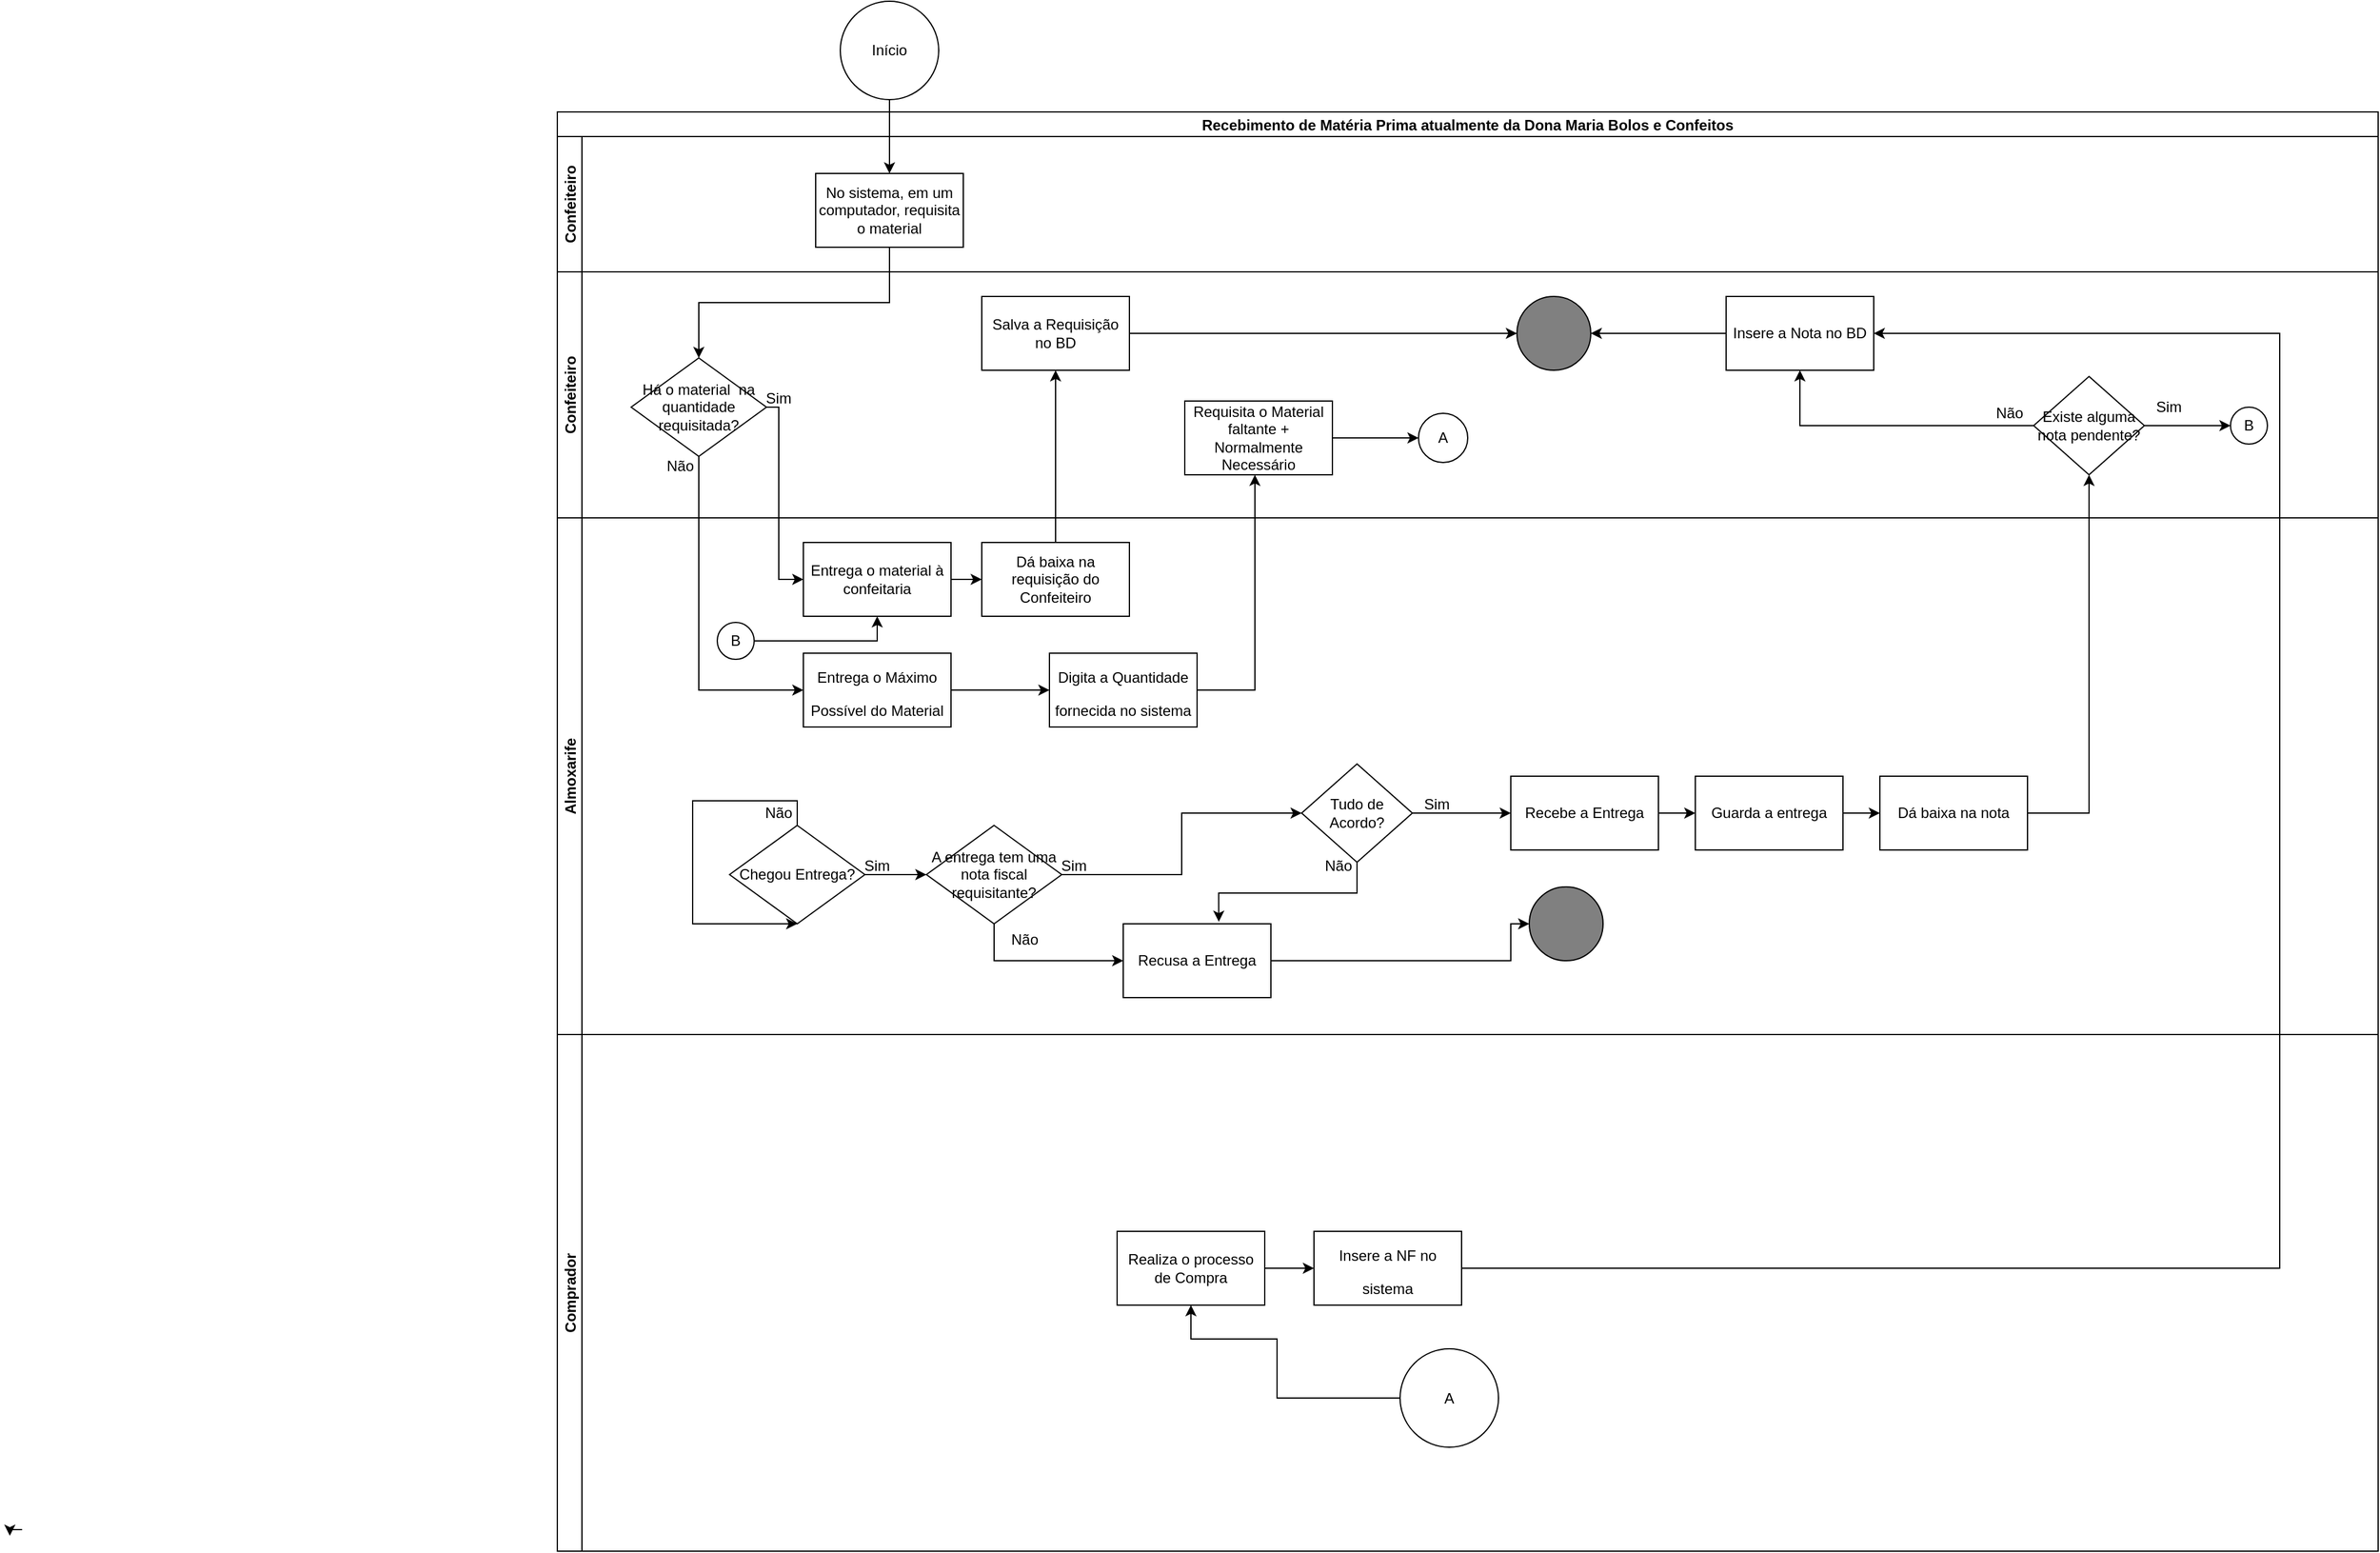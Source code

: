 <mxfile version="15.2.9" type="github"><diagram id="EgmK-O5Wic99y0KzdjLw" name="Page-1"><mxGraphModel dx="945" dy="1265" grid="1" gridSize="10" guides="1" tooltips="1" connect="1" arrows="1" fold="1" page="0" pageScale="1" pageWidth="827" pageHeight="1169" math="0" shadow="0"><root><mxCell id="0"/><mxCell id="1" parent="0"/><mxCell id="e6JYHGaSsPT37CXOViZ4-5" value="Início" style="ellipse;whiteSpace=wrap;html=1;aspect=fixed;" parent="1" vertex="1"><mxGeometry x="790" y="-520" width="80" height="80" as="geometry"/></mxCell><mxCell id="QybrKopD0M4B6e2yFsFQ-10" value="Recebimento de Matéria Prima atualmente da Dona Maria Bolos e Confeitos" style="swimlane;childLayout=stackLayout;resizeParent=1;resizeParentMax=0;horizontal=1;startSize=20;horizontalStack=0;" parent="1" vertex="1"><mxGeometry x="560" y="-430" width="1480" height="330" as="geometry"/></mxCell><mxCell id="QybrKopD0M4B6e2yFsFQ-12" value="Confeiteiro" style="swimlane;startSize=20;horizontal=0;" parent="QybrKopD0M4B6e2yFsFQ-10" vertex="1"><mxGeometry y="20" width="1480" height="110" as="geometry"/></mxCell><mxCell id="e6JYHGaSsPT37CXOViZ4-6" value="No sistema, em um computador, requisita o material" style="rounded=0;whiteSpace=wrap;html=1;" parent="QybrKopD0M4B6e2yFsFQ-12" vertex="1"><mxGeometry x="210" y="30" width="120" height="60" as="geometry"/></mxCell><mxCell id="QybrKopD0M4B6e2yFsFQ-11" value="Confeiteiro" style="swimlane;startSize=20;horizontal=0;" parent="QybrKopD0M4B6e2yFsFQ-10" vertex="1"><mxGeometry y="130" width="1480" height="200" as="geometry"/></mxCell><mxCell id="e6JYHGaSsPT37CXOViZ4-20" value="Há o material&amp;nbsp; na quantidade requisitada?" style="rhombus;whiteSpace=wrap;html=1;rounded=0;" parent="QybrKopD0M4B6e2yFsFQ-11" vertex="1"><mxGeometry x="60" y="70" width="110" height="80" as="geometry"/></mxCell><mxCell id="e6JYHGaSsPT37CXOViZ4-31" value="&lt;font style=&quot;font-size: 12px&quot;&gt;Não&lt;/font&gt;" style="text;html=1;strokeColor=none;fillColor=none;align=center;verticalAlign=middle;whiteSpace=wrap;rounded=0;fontSize=22;" parent="QybrKopD0M4B6e2yFsFQ-11" vertex="1"><mxGeometry x="80" y="145" width="40" height="20" as="geometry"/></mxCell><mxCell id="e6JYHGaSsPT37CXOViZ4-26" value="&lt;font style=&quot;font-size: 12px&quot;&gt;Sim&lt;/font&gt;" style="text;html=1;strokeColor=none;fillColor=none;align=center;verticalAlign=middle;whiteSpace=wrap;rounded=0;fontSize=22;" parent="QybrKopD0M4B6e2yFsFQ-11" vertex="1"><mxGeometry x="160" y="90" width="40" height="20" as="geometry"/></mxCell><mxCell id="e6JYHGaSsPT37CXOViZ4-34" value="Salva a Requisição no BD" style="whiteSpace=wrap;html=1;rounded=0;" parent="QybrKopD0M4B6e2yFsFQ-11" vertex="1"><mxGeometry x="345" y="20" width="120" height="60" as="geometry"/></mxCell><mxCell id="QybrKopD0M4B6e2yFsFQ-18" value="Requisita o Material faltante + Normalmente Necessário" style="rounded=0;whiteSpace=wrap;html=1;" parent="QybrKopD0M4B6e2yFsFQ-11" vertex="1"><mxGeometry x="510" y="105" width="120" height="60" as="geometry"/></mxCell><mxCell id="wIVRKaPCUI3eBUGnJ7d1-5" value="A" style="ellipse;whiteSpace=wrap;html=1;aspect=fixed;" parent="QybrKopD0M4B6e2yFsFQ-11" vertex="1"><mxGeometry x="700" y="115" width="40" height="40" as="geometry"/></mxCell><mxCell id="wIVRKaPCUI3eBUGnJ7d1-6" style="edgeStyle=orthogonalEdgeStyle;rounded=0;orthogonalLoop=1;jettySize=auto;html=1;exitX=1;exitY=0.5;exitDx=0;exitDy=0;" parent="QybrKopD0M4B6e2yFsFQ-11" source="QybrKopD0M4B6e2yFsFQ-18" target="wIVRKaPCUI3eBUGnJ7d1-5" edge="1"><mxGeometry relative="1" as="geometry"/></mxCell><mxCell id="e6JYHGaSsPT37CXOViZ4-62" value="" style="ellipse;whiteSpace=wrap;html=1;aspect=fixed;fontSize=12;labelBackgroundColor=#000000;fillColor=#808080;" parent="QybrKopD0M4B6e2yFsFQ-11" vertex="1"><mxGeometry x="780" y="20" width="60" height="60" as="geometry"/></mxCell><mxCell id="e6JYHGaSsPT37CXOViZ4-63" style="edgeStyle=orthogonalEdgeStyle;rounded=0;orthogonalLoop=1;jettySize=auto;html=1;exitX=1;exitY=0.5;exitDx=0;exitDy=0;entryX=0;entryY=0.5;entryDx=0;entryDy=0;fontSize=12;" parent="QybrKopD0M4B6e2yFsFQ-11" source="e6JYHGaSsPT37CXOViZ4-34" target="e6JYHGaSsPT37CXOViZ4-62" edge="1"><mxGeometry relative="1" as="geometry"/></mxCell><mxCell id="wIVRKaPCUI3eBUGnJ7d1-17" style="edgeStyle=orthogonalEdgeStyle;rounded=0;orthogonalLoop=1;jettySize=auto;html=1;exitX=1;exitY=0.5;exitDx=0;exitDy=0;" parent="QybrKopD0M4B6e2yFsFQ-11" source="wIVRKaPCUI3eBUGnJ7d1-7" target="wIVRKaPCUI3eBUGnJ7d1-16" edge="1"><mxGeometry relative="1" as="geometry"/></mxCell><mxCell id="wIVRKaPCUI3eBUGnJ7d1-7" value="Existe alguma&lt;br&gt;nota pendente?" style="rhombus;whiteSpace=wrap;html=1;" parent="QybrKopD0M4B6e2yFsFQ-11" vertex="1"><mxGeometry x="1200" y="85" width="90" height="80" as="geometry"/></mxCell><mxCell id="wIVRKaPCUI3eBUGnJ7d1-1" value="Insere a Nota no BD" style="rounded=0;whiteSpace=wrap;html=1;" parent="QybrKopD0M4B6e2yFsFQ-11" vertex="1"><mxGeometry x="950" y="20" width="120" height="60" as="geometry"/></mxCell><mxCell id="wIVRKaPCUI3eBUGnJ7d1-4" style="edgeStyle=orthogonalEdgeStyle;rounded=0;orthogonalLoop=1;jettySize=auto;html=1;exitX=0;exitY=0.5;exitDx=0;exitDy=0;" parent="QybrKopD0M4B6e2yFsFQ-11" source="wIVRKaPCUI3eBUGnJ7d1-1" target="e6JYHGaSsPT37CXOViZ4-62" edge="1"><mxGeometry relative="1" as="geometry"/></mxCell><mxCell id="wIVRKaPCUI3eBUGnJ7d1-8" style="edgeStyle=orthogonalEdgeStyle;rounded=0;orthogonalLoop=1;jettySize=auto;html=1;exitX=0;exitY=0.5;exitDx=0;exitDy=0;entryX=0.5;entryY=1;entryDx=0;entryDy=0;" parent="QybrKopD0M4B6e2yFsFQ-11" source="wIVRKaPCUI3eBUGnJ7d1-7" target="wIVRKaPCUI3eBUGnJ7d1-1" edge="1"><mxGeometry relative="1" as="geometry"/></mxCell><mxCell id="wIVRKaPCUI3eBUGnJ7d1-9" value="Não" style="text;html=1;align=center;verticalAlign=middle;resizable=0;points=[];autosize=1;strokeColor=none;fillColor=none;" parent="QybrKopD0M4B6e2yFsFQ-11" vertex="1"><mxGeometry x="1160" y="105" width="40" height="20" as="geometry"/></mxCell><mxCell id="wIVRKaPCUI3eBUGnJ7d1-16" value="B" style="ellipse;whiteSpace=wrap;html=1;aspect=fixed;" parent="QybrKopD0M4B6e2yFsFQ-11" vertex="1"><mxGeometry x="1360" y="110" width="30" height="30" as="geometry"/></mxCell><mxCell id="9VYZbm_T_Qvg9p868jns-1" value="Sim" style="text;html=1;strokeColor=none;fillColor=none;align=center;verticalAlign=middle;whiteSpace=wrap;rounded=0;" vertex="1" parent="QybrKopD0M4B6e2yFsFQ-11"><mxGeometry x="1290" y="100" width="40" height="20" as="geometry"/></mxCell><mxCell id="wIVRKaPCUI3eBUGnJ7d1-15" style="edgeStyle=orthogonalEdgeStyle;rounded=0;orthogonalLoop=1;jettySize=auto;html=1;exitX=0.5;exitY=1;exitDx=0;exitDy=0;" parent="QybrKopD0M4B6e2yFsFQ-10" source="e6JYHGaSsPT37CXOViZ4-6" target="e6JYHGaSsPT37CXOViZ4-20" edge="1"><mxGeometry relative="1" as="geometry"/></mxCell><mxCell id="QybrKopD0M4B6e2yFsFQ-13" value="Almoxarife" style="swimlane;startSize=20;horizontal=0;" parent="1" vertex="1"><mxGeometry x="560" y="-100" width="1480" height="420" as="geometry"><mxRectangle y="300" width="810" height="20" as="alternateBounds"/></mxGeometry></mxCell><mxCell id="e6JYHGaSsPT37CXOViZ4-40" value="&lt;span&gt;Entrega o material à confeitaria&lt;/span&gt;" style="whiteSpace=wrap;html=1;rounded=0;" parent="QybrKopD0M4B6e2yFsFQ-13" vertex="1"><mxGeometry x="200" y="20" width="120" height="60" as="geometry"/></mxCell><mxCell id="e6JYHGaSsPT37CXOViZ4-25" value="" style="edgeStyle=orthogonalEdgeStyle;rounded=0;orthogonalLoop=1;jettySize=auto;html=1;fontSize=22;entryX=0;entryY=0.5;entryDx=0;entryDy=0;" parent="QybrKopD0M4B6e2yFsFQ-13" target="e6JYHGaSsPT37CXOViZ4-39" edge="1"><mxGeometry relative="1" as="geometry"><mxPoint x="320" y="50" as="sourcePoint"/><mxPoint x="400" y="50" as="targetPoint"/></mxGeometry></mxCell><mxCell id="e6JYHGaSsPT37CXOViZ4-39" value="Dá baixa na requisição do Confeiteiro" style="whiteSpace=wrap;html=1;rounded=0;" parent="QybrKopD0M4B6e2yFsFQ-13" vertex="1"><mxGeometry x="345" y="20" width="120" height="60" as="geometry"/></mxCell><mxCell id="e6JYHGaSsPT37CXOViZ4-29" value="&lt;font style=&quot;font-size: 12px&quot;&gt;Entrega o Máximo Possível do Material&lt;/font&gt;" style="rounded=0;whiteSpace=wrap;html=1;fontSize=22;" parent="QybrKopD0M4B6e2yFsFQ-13" vertex="1"><mxGeometry x="200" y="110" width="120" height="60" as="geometry"/></mxCell><mxCell id="e6JYHGaSsPT37CXOViZ4-32" value="&lt;font style=&quot;font-size: 12px&quot;&gt;Digita a Quantidade fornecida no sistema&lt;br&gt;&lt;/font&gt;" style="whiteSpace=wrap;html=1;rounded=0;fontSize=22;" parent="QybrKopD0M4B6e2yFsFQ-13" vertex="1"><mxGeometry x="400" y="110" width="120" height="60" as="geometry"/></mxCell><mxCell id="e6JYHGaSsPT37CXOViZ4-33" value="" style="edgeStyle=orthogonalEdgeStyle;rounded=0;orthogonalLoop=1;jettySize=auto;html=1;fontSize=22;" parent="QybrKopD0M4B6e2yFsFQ-13" source="e6JYHGaSsPT37CXOViZ4-29" target="e6JYHGaSsPT37CXOViZ4-32" edge="1"><mxGeometry relative="1" as="geometry"/></mxCell><mxCell id="e6JYHGaSsPT37CXOViZ4-69" value="Chegou Entrega?" style="rhombus;whiteSpace=wrap;html=1;rounded=0;" parent="QybrKopD0M4B6e2yFsFQ-13" vertex="1"><mxGeometry x="140" y="250" width="110" height="80" as="geometry"/></mxCell><mxCell id="e6JYHGaSsPT37CXOViZ4-70" style="edgeStyle=orthogonalEdgeStyle;rounded=0;orthogonalLoop=1;jettySize=auto;html=1;exitX=0.5;exitY=0;exitDx=0;exitDy=0;entryX=0.5;entryY=1;entryDx=0;entryDy=0;fontSize=12;" parent="QybrKopD0M4B6e2yFsFQ-13" source="e6JYHGaSsPT37CXOViZ4-69" target="e6JYHGaSsPT37CXOViZ4-69" edge="1"><mxGeometry relative="1" as="geometry"><Array as="points"><mxPoint x="195" y="230"/><mxPoint x="110" y="230"/><mxPoint x="110" y="330"/></Array></mxGeometry></mxCell><mxCell id="e6JYHGaSsPT37CXOViZ4-91" style="edgeStyle=orthogonalEdgeStyle;rounded=0;orthogonalLoop=1;jettySize=auto;html=1;exitX=0.5;exitY=1;exitDx=0;exitDy=0;fontSize=12;" parent="QybrKopD0M4B6e2yFsFQ-13" source="e6JYHGaSsPT37CXOViZ4-74" edge="1"><mxGeometry relative="1" as="geometry"><mxPoint x="460" y="360" as="targetPoint"/><Array as="points"><mxPoint x="355" y="360"/></Array></mxGeometry></mxCell><mxCell id="e6JYHGaSsPT37CXOViZ4-74" value="A entrega tem uma nota fiscal requisitante?" style="rhombus;whiteSpace=wrap;html=1;rounded=0;" parent="QybrKopD0M4B6e2yFsFQ-13" vertex="1"><mxGeometry x="300" y="250" width="110" height="80" as="geometry"/></mxCell><mxCell id="e6JYHGaSsPT37CXOViZ4-75" value="" style="edgeStyle=orthogonalEdgeStyle;rounded=0;orthogonalLoop=1;jettySize=auto;html=1;fontSize=12;" parent="QybrKopD0M4B6e2yFsFQ-13" source="e6JYHGaSsPT37CXOViZ4-69" target="e6JYHGaSsPT37CXOViZ4-74" edge="1"><mxGeometry relative="1" as="geometry"/></mxCell><mxCell id="e6JYHGaSsPT37CXOViZ4-80" value="Dá baixa na nota" style="whiteSpace=wrap;html=1;rounded=0;" parent="QybrKopD0M4B6e2yFsFQ-13" vertex="1"><mxGeometry x="1075" y="210" width="120" height="60" as="geometry"/></mxCell><mxCell id="e6JYHGaSsPT37CXOViZ4-86" value="&lt;font style=&quot;font-size: 12px&quot;&gt;Sim&lt;/font&gt;" style="text;html=1;strokeColor=none;fillColor=none;align=center;verticalAlign=middle;whiteSpace=wrap;rounded=0;fontSize=22;" parent="QybrKopD0M4B6e2yFsFQ-13" vertex="1"><mxGeometry x="240" y="270" width="40" height="20" as="geometry"/></mxCell><mxCell id="e6JYHGaSsPT37CXOViZ4-88" value="&lt;font style=&quot;font-size: 12px&quot;&gt;Sim&lt;/font&gt;" style="text;html=1;strokeColor=none;fillColor=none;align=center;verticalAlign=middle;whiteSpace=wrap;rounded=0;fontSize=22;" parent="QybrKopD0M4B6e2yFsFQ-13" vertex="1"><mxGeometry x="400" y="270" width="40" height="20" as="geometry"/></mxCell><mxCell id="e6JYHGaSsPT37CXOViZ4-94" style="edgeStyle=orthogonalEdgeStyle;rounded=0;orthogonalLoop=1;jettySize=auto;html=1;exitX=1;exitY=0.5;exitDx=0;exitDy=0;fontSize=12;" parent="QybrKopD0M4B6e2yFsFQ-13" edge="1" target="e6JYHGaSsPT37CXOViZ4-93" source="e6JYHGaSsPT37CXOViZ4-90"><mxGeometry relative="1" as="geometry"><mxPoint x="570" y="330" as="sourcePoint"/><mxPoint x="775" y="330" as="targetPoint"/><Array as="points"><mxPoint x="775" y="360"/><mxPoint x="775" y="330"/></Array></mxGeometry></mxCell><mxCell id="e6JYHGaSsPT37CXOViZ4-90" value="&lt;span style=&quot;&quot;&gt;Recusa a Entrega&lt;/span&gt;" style="rounded=0;whiteSpace=wrap;html=1;labelBackgroundColor=#FFFFFF;fontSize=12;strokeColor=default;fillColor=#FFFFFF;" parent="QybrKopD0M4B6e2yFsFQ-13" vertex="1"><mxGeometry x="460" y="330" width="120" height="60" as="geometry"/></mxCell><mxCell id="e6JYHGaSsPT37CXOViZ4-92" value="&lt;font style=&quot;font-size: 12px&quot;&gt;Não&lt;/font&gt;" style="text;html=1;strokeColor=none;fillColor=none;align=center;verticalAlign=middle;whiteSpace=wrap;rounded=0;fontSize=22;" parent="QybrKopD0M4B6e2yFsFQ-13" vertex="1"><mxGeometry x="360" y="330" width="40" height="20" as="geometry"/></mxCell><mxCell id="e6JYHGaSsPT37CXOViZ4-93" value="" style="ellipse;whiteSpace=wrap;html=1;aspect=fixed;fontSize=12;labelBackgroundColor=#000000;fillColor=#808080;" parent="QybrKopD0M4B6e2yFsFQ-13" vertex="1"><mxGeometry x="790" y="300" width="60" height="60" as="geometry"/></mxCell><mxCell id="e6JYHGaSsPT37CXOViZ4-103" value="Não" style="text;html=1;strokeColor=none;fillColor=none;align=center;verticalAlign=middle;whiteSpace=wrap;rounded=0;labelBackgroundColor=#FFFFFF;fontSize=12;" parent="QybrKopD0M4B6e2yFsFQ-13" vertex="1"><mxGeometry x="160" y="230" width="40" height="20" as="geometry"/></mxCell><mxCell id="e6JYHGaSsPT37CXOViZ4-108" value="" style="edgeStyle=orthogonalEdgeStyle;rounded=0;orthogonalLoop=1;jettySize=auto;html=1;fontSize=12;" parent="QybrKopD0M4B6e2yFsFQ-13" source="e6JYHGaSsPT37CXOViZ4-111" edge="1"><mxGeometry relative="1" as="geometry"><mxPoint x="1075" y="240" as="targetPoint"/></mxGeometry></mxCell><mxCell id="e6JYHGaSsPT37CXOViZ4-111" value="Guarda a entrega" style="whiteSpace=wrap;html=1;rounded=0;" parent="QybrKopD0M4B6e2yFsFQ-13" vertex="1"><mxGeometry x="925" y="210" width="120" height="60" as="geometry"/></mxCell><mxCell id="e6JYHGaSsPT37CXOViZ4-112" value="Recebe a Entrega" style="whiteSpace=wrap;html=1;rounded=0;" parent="QybrKopD0M4B6e2yFsFQ-13" vertex="1"><mxGeometry x="775" y="210" width="120" height="60" as="geometry"/></mxCell><mxCell id="e6JYHGaSsPT37CXOViZ4-110" value="" style="edgeStyle=orthogonalEdgeStyle;rounded=0;orthogonalLoop=1;jettySize=auto;html=1;fontSize=12;" parent="QybrKopD0M4B6e2yFsFQ-13" source="e6JYHGaSsPT37CXOViZ4-112" target="e6JYHGaSsPT37CXOViZ4-111" edge="1"><mxGeometry relative="1" as="geometry"/></mxCell><mxCell id="e6JYHGaSsPT37CXOViZ4-114" style="edgeStyle=orthogonalEdgeStyle;rounded=0;orthogonalLoop=1;jettySize=auto;html=1;exitX=1;exitY=0.5;exitDx=0;exitDy=0;fontSize=12;" parent="QybrKopD0M4B6e2yFsFQ-13" source="e6JYHGaSsPT37CXOViZ4-113" target="e6JYHGaSsPT37CXOViZ4-112" edge="1"><mxGeometry relative="1" as="geometry"/></mxCell><mxCell id="e6JYHGaSsPT37CXOViZ4-116" style="edgeStyle=orthogonalEdgeStyle;rounded=0;orthogonalLoop=1;jettySize=auto;html=1;exitX=0.5;exitY=1;exitDx=0;exitDy=0;entryX=0.647;entryY=-0.028;entryDx=0;entryDy=0;fontSize=12;entryPerimeter=0;" parent="QybrKopD0M4B6e2yFsFQ-13" source="e6JYHGaSsPT37CXOViZ4-113" target="e6JYHGaSsPT37CXOViZ4-90" edge="1"><mxGeometry relative="1" as="geometry"><mxPoint x="540" y="300" as="targetPoint"/></mxGeometry></mxCell><mxCell id="e6JYHGaSsPT37CXOViZ4-113" value="Tudo de &lt;br&gt;Acordo?" style="rhombus;whiteSpace=wrap;html=1;labelBackgroundColor=#FFFFFF;fontSize=12;strokeColor=default;fillColor=#FFFFFF;" parent="QybrKopD0M4B6e2yFsFQ-13" vertex="1"><mxGeometry x="605" y="200" width="90" height="80" as="geometry"/></mxCell><mxCell id="e6JYHGaSsPT37CXOViZ4-77" value="" style="edgeStyle=orthogonalEdgeStyle;rounded=0;orthogonalLoop=1;jettySize=auto;html=1;fontSize=12;entryX=0;entryY=0.5;entryDx=0;entryDy=0;" parent="QybrKopD0M4B6e2yFsFQ-13" source="e6JYHGaSsPT37CXOViZ4-74" target="e6JYHGaSsPT37CXOViZ4-113" edge="1"><mxGeometry relative="1" as="geometry"><mxPoint x="450" y="240" as="targetPoint"/></mxGeometry></mxCell><mxCell id="e6JYHGaSsPT37CXOViZ4-117" value="&lt;font style=&quot;font-size: 12px&quot;&gt;Não&lt;/font&gt;" style="text;html=1;strokeColor=none;fillColor=none;align=center;verticalAlign=middle;whiteSpace=wrap;rounded=0;fontSize=22;" parent="QybrKopD0M4B6e2yFsFQ-13" vertex="1"><mxGeometry x="615" y="270" width="40" height="20" as="geometry"/></mxCell><mxCell id="e6JYHGaSsPT37CXOViZ4-118" value="&lt;font style=&quot;font-size: 12px&quot;&gt;Sim&lt;/font&gt;" style="text;html=1;strokeColor=none;fillColor=none;align=center;verticalAlign=middle;whiteSpace=wrap;rounded=0;fontSize=22;" parent="QybrKopD0M4B6e2yFsFQ-13" vertex="1"><mxGeometry x="695" y="220" width="40" height="20" as="geometry"/></mxCell><mxCell id="wIVRKaPCUI3eBUGnJ7d1-11" style="edgeStyle=orthogonalEdgeStyle;rounded=0;orthogonalLoop=1;jettySize=auto;html=1;exitX=1;exitY=0.5;exitDx=0;exitDy=0;entryX=0.5;entryY=1;entryDx=0;entryDy=0;" parent="QybrKopD0M4B6e2yFsFQ-13" source="wIVRKaPCUI3eBUGnJ7d1-10" target="e6JYHGaSsPT37CXOViZ4-40" edge="1"><mxGeometry relative="1" as="geometry"/></mxCell><mxCell id="wIVRKaPCUI3eBUGnJ7d1-10" value="B" style="ellipse;whiteSpace=wrap;html=1;aspect=fixed;" parent="QybrKopD0M4B6e2yFsFQ-13" vertex="1"><mxGeometry x="130" y="85" width="30" height="30" as="geometry"/></mxCell><mxCell id="e6JYHGaSsPT37CXOViZ4-23" value="" style="edgeStyle=orthogonalEdgeStyle;rounded=0;orthogonalLoop=1;jettySize=auto;html=1;fontSize=22;entryX=0;entryY=0.5;entryDx=0;entryDy=0;exitX=1;exitY=0.5;exitDx=0;exitDy=0;" parent="1" source="e6JYHGaSsPT37CXOViZ4-20" target="e6JYHGaSsPT37CXOViZ4-40" edge="1"><mxGeometry relative="1" as="geometry"><mxPoint x="390" y="50" as="targetPoint"/><Array as="points"><mxPoint x="740" y="-190"/><mxPoint x="740" y="-50"/></Array></mxGeometry></mxCell><mxCell id="e6JYHGaSsPT37CXOViZ4-35" value="" style="edgeStyle=orthogonalEdgeStyle;rounded=0;orthogonalLoop=1;jettySize=auto;html=1;fontSize=22;entryX=0.5;entryY=1;entryDx=0;entryDy=0;exitX=0.5;exitY=0;exitDx=0;exitDy=0;" parent="1" source="e6JYHGaSsPT37CXOViZ4-39" target="e6JYHGaSsPT37CXOViZ4-34" edge="1"><mxGeometry relative="1" as="geometry"><mxPoint x="1030" y="-50.5" as="sourcePoint"/><mxPoint x="1070" y="-50.5" as="targetPoint"/></mxGeometry></mxCell><mxCell id="e6JYHGaSsPT37CXOViZ4-30" style="edgeStyle=orthogonalEdgeStyle;rounded=0;orthogonalLoop=1;jettySize=auto;html=1;exitX=0.5;exitY=1;exitDx=0;exitDy=0;entryX=0;entryY=0.5;entryDx=0;entryDy=0;fontSize=22;" parent="1" source="e6JYHGaSsPT37CXOViZ4-20" target="e6JYHGaSsPT37CXOViZ4-29" edge="1"><mxGeometry relative="1" as="geometry"/></mxCell><mxCell id="QybrKopD0M4B6e2yFsFQ-2" value="" style="edgeStyle=orthogonalEdgeStyle;rounded=0;orthogonalLoop=1;jettySize=auto;html=1;" parent="1" source="e6JYHGaSsPT37CXOViZ4-32" target="QybrKopD0M4B6e2yFsFQ-18" edge="1"><mxGeometry relative="1" as="geometry"><mxPoint x="1120" y="-130" as="targetPoint"/><Array as="points"><mxPoint x="1127" y="40"/></Array></mxGeometry></mxCell><mxCell id="e6JYHGaSsPT37CXOViZ4-15" style="edgeStyle=orthogonalEdgeStyle;rounded=0;orthogonalLoop=1;jettySize=auto;html=1;exitX=0.5;exitY=1;exitDx=0;exitDy=0;entryX=0.5;entryY=0;entryDx=0;entryDy=0;" parent="1" source="e6JYHGaSsPT37CXOViZ4-5" target="e6JYHGaSsPT37CXOViZ4-6" edge="1"><mxGeometry relative="1" as="geometry"/></mxCell><mxCell id="QybrKopD0M4B6e2yFsFQ-57" value="Comprador" style="swimlane;startSize=20;horizontal=0;" parent="1" vertex="1"><mxGeometry x="560" y="320" width="1480" height="420" as="geometry"><mxRectangle y="300" width="810" height="20" as="alternateBounds"/></mxGeometry></mxCell><mxCell id="e6JYHGaSsPT37CXOViZ4-50" value="&lt;font style=&quot;font-size: 12px&quot;&gt;Realiza o processo de Compra&lt;/font&gt;" style="whiteSpace=wrap;html=1;rounded=0;fontSize=12;" parent="QybrKopD0M4B6e2yFsFQ-57" vertex="1"><mxGeometry x="455" y="160" width="120" height="60" as="geometry"/></mxCell><mxCell id="e6JYHGaSsPT37CXOViZ4-54" value="&lt;font style=&quot;font-size: 12px&quot;&gt;Insere a NF no sistema&lt;/font&gt;" style="whiteSpace=wrap;html=1;rounded=0;fontSize=22;" parent="QybrKopD0M4B6e2yFsFQ-57" vertex="1"><mxGeometry x="615" y="160" width="120" height="60" as="geometry"/></mxCell><mxCell id="e6JYHGaSsPT37CXOViZ4-55" value="" style="edgeStyle=orthogonalEdgeStyle;rounded=0;orthogonalLoop=1;jettySize=auto;html=1;fontSize=22;" parent="QybrKopD0M4B6e2yFsFQ-57" source="e6JYHGaSsPT37CXOViZ4-50" target="e6JYHGaSsPT37CXOViZ4-54" edge="1"><mxGeometry relative="1" as="geometry"/></mxCell><mxCell id="H-PilM61BBrHAov82kqw-5" style="edgeStyle=orthogonalEdgeStyle;rounded=0;orthogonalLoop=1;jettySize=auto;html=1;exitX=0;exitY=0.5;exitDx=0;exitDy=0;" parent="QybrKopD0M4B6e2yFsFQ-57" source="H-PilM61BBrHAov82kqw-4" target="e6JYHGaSsPT37CXOViZ4-50" edge="1"><mxGeometry relative="1" as="geometry"><Array as="points"><mxPoint x="585" y="295.5"/><mxPoint x="585" y="247.5"/><mxPoint x="515" y="247.5"/></Array></mxGeometry></mxCell><mxCell id="H-PilM61BBrHAov82kqw-4" value="A" style="ellipse;whiteSpace=wrap;html=1;aspect=fixed;" parent="QybrKopD0M4B6e2yFsFQ-57" vertex="1"><mxGeometry x="685" y="255.5" width="80" height="80" as="geometry"/></mxCell><mxCell id="QybrKopD0M4B6e2yFsFQ-92" style="edgeStyle=orthogonalEdgeStyle;rounded=0;orthogonalLoop=1;jettySize=auto;html=1;exitX=1;exitY=0.75;exitDx=0;exitDy=0;entryX=0.75;entryY=1;entryDx=0;entryDy=0;" parent="1" edge="1"><mxGeometry relative="1" as="geometry"><mxPoint x="125" y="722.5" as="sourcePoint"/><mxPoint x="115" y="727.5" as="targetPoint"/></mxGeometry></mxCell><mxCell id="wIVRKaPCUI3eBUGnJ7d1-2" style="edgeStyle=orthogonalEdgeStyle;rounded=0;orthogonalLoop=1;jettySize=auto;html=1;exitX=1;exitY=0.5;exitDx=0;exitDy=0;entryX=1;entryY=0.5;entryDx=0;entryDy=0;" parent="1" source="e6JYHGaSsPT37CXOViZ4-54" target="wIVRKaPCUI3eBUGnJ7d1-1" edge="1"><mxGeometry relative="1" as="geometry"><Array as="points"><mxPoint x="1960" y="510"/><mxPoint x="1960" y="-250"/></Array></mxGeometry></mxCell><mxCell id="wIVRKaPCUI3eBUGnJ7d1-18" style="edgeStyle=orthogonalEdgeStyle;rounded=0;orthogonalLoop=1;jettySize=auto;html=1;exitX=1;exitY=0.5;exitDx=0;exitDy=0;" parent="1" source="e6JYHGaSsPT37CXOViZ4-80" target="wIVRKaPCUI3eBUGnJ7d1-7" edge="1"><mxGeometry relative="1" as="geometry"/></mxCell></root></mxGraphModel></diagram></mxfile>
